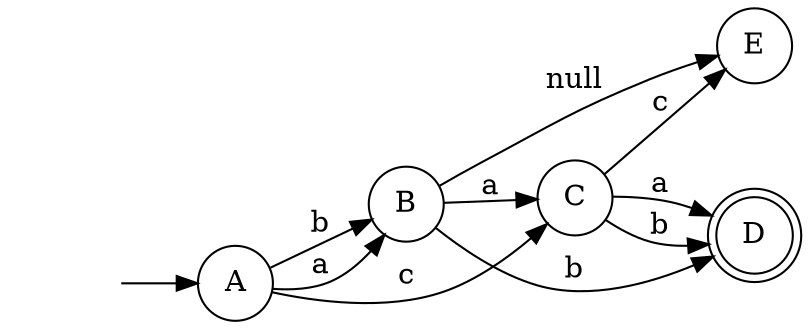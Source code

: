 digraph myAutomaton {
rankdir=LR;
"" [shape=none]

"A" [shape=circle]
"B" [shape=circle]
"C" [shape=circle]
"D" [shape=doublecircle]
"E" [shape=circle]
"" -> "A"
"A" -> "B"[label="a"] 
"A" -> "B"[label="b"] 
"A" -> "C"[label="c"] 
"B" -> "D"[label="b"] 
"B" -> "C"[label="a"] 
"B" -> "E"[label="null"] 
"C" -> "D"[label="a"] 
"C" -> "D"[label="b"] 
"C" -> "E"[label="c"] 
}
